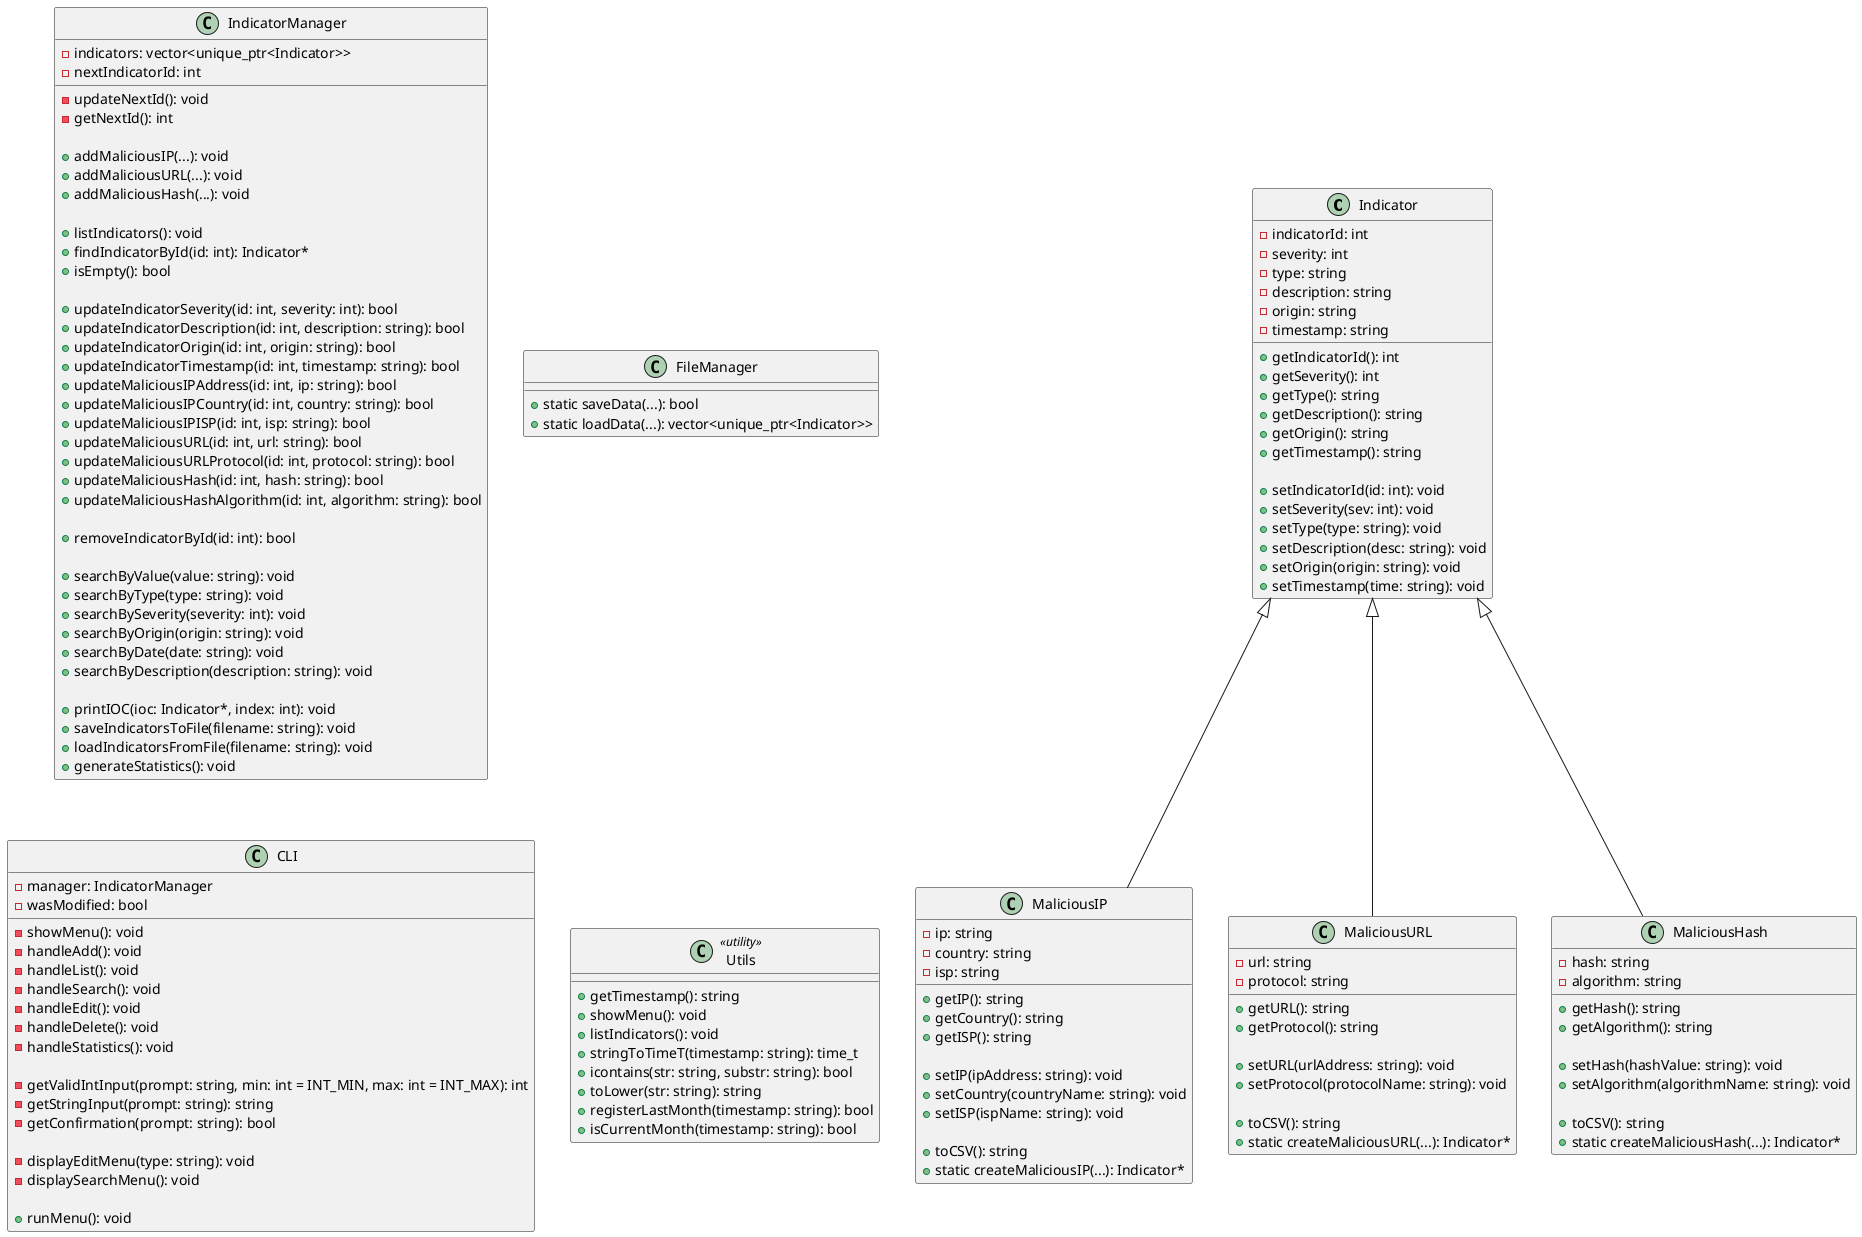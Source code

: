 @startuml

class Indicator {
  - indicatorId: int
  - severity: int
  - type: string
  - description: string
  - origin: string
  - timestamp: string

  + getIndicatorId(): int
  + getSeverity(): int
  + getType(): string
  + getDescription(): string
  + getOrigin(): string
  + getTimestamp(): string

  + setIndicatorId(id: int): void
  + setSeverity(sev: int): void
  + setType(type: string): void
  + setDescription(desc: string): void
  + setOrigin(origin: string): void
  + setTimestamp(time: string): void
}

class MaliciousIP {
  - ip: string
  - country: string
  - isp: string

  + getIP(): string
  + getCountry(): string
  + getISP(): string
  
  + setIP(ipAddress: string): void
  + setCountry(countryName: string): void
  + setISP(ispName: string): void
  
  + toCSV(): string
  + static createMaliciousIP(...): Indicator*
}
class MaliciousURL {
  - url: string
  - protocol: string

  + getURL(): string
  + getProtocol(): string
  
  + setURL(urlAddress: string): void
  + setProtocol(protocolName: string): void
  
  + toCSV(): string
  + static createMaliciousURL(...): Indicator*
}
class MaliciousHash {
  - hash: string
  - algorithm: string

  + getHash(): string
  + getAlgorithm(): string
  
  + setHash(hashValue: string): void
  + setAlgorithm(algorithmName: string): void
  
  + toCSV(): string
  + static createMaliciousHash(...): Indicator*
}

Indicator <|-- MaliciousIP
Indicator <|-- MaliciousURL
Indicator <|-- MaliciousHash

class IndicatorManager {
  - indicators: vector<unique_ptr<Indicator>>
  - nextIndicatorId: int

  ' Métodos privados
  - updateNextId(): void
  - getNextId(): int

  ' Adição de IOCs
  + addMaliciousIP(...): void
  + addMaliciousURL(...): void
  + addMaliciousHash(...): void

  ' Leitura
  + listIndicators(): void
  + findIndicatorById(id: int): Indicator*
  + isEmpty(): bool

  ' Atualização
  + updateIndicatorSeverity(id: int, severity: int): bool
  + updateIndicatorDescription(id: int, description: string): bool
  + updateIndicatorOrigin(id: int, origin: string): bool
  + updateIndicatorTimestamp(id: int, timestamp: string): bool
  + updateMaliciousIPAddress(id: int, ip: string): bool
  + updateMaliciousIPCountry(id: int, country: string): bool
  + updateMaliciousIPISP(id: int, isp: string): bool
  + updateMaliciousURL(id: int, url: string): bool
  + updateMaliciousURLProtocol(id: int, protocol: string): bool
  + updateMaliciousHash(id: int, hash: string): bool
  + updateMaliciousHashAlgorithm(id: int, algorithm: string): bool

  ' Exclusão
  + removeIndicatorById(id: int): bool

  ' Busca
  + searchByValue(value: string): void
  + searchByType(type: string): void
  + searchBySeverity(severity: int): void
  + searchByOrigin(origin: string): void
  + searchByDate(date: string): void
  + searchByDescription(description: string): void

  ' Utilidades
  + printIOC(ioc: Indicator*, index: int): void
  + saveIndicatorsToFile(filename: string): void
  + loadIndicatorsFromFile(filename: string): void
  + generateStatistics(): void
}

class FileManager {
  + static saveData(...): bool
  + static loadData(...): vector<unique_ptr<Indicator>>
}

class CLI {
  - manager: IndicatorManager
  - wasModified: bool

  ' Métodos privados de interação com o usuário
  - showMenu(): void
  - handleAdd(): void
  - handleList(): void
  - handleSearch(): void
  - handleEdit(): void
  - handleDelete(): void
  - handleStatistics(): void

  ' Métodos auxiliares de entrada
  - getValidIntInput(prompt: string, min: int = INT_MIN, max: int = INT_MAX): int
  - getStringInput(prompt: string): string
  - getConfirmation(prompt: string): bool

  ' Auxiliares de exibição de menus
  - displayEditMenu(type: string): void
  - displaySearchMenu(): void

  ' Método principal
  + runMenu(): void
}

class Utils <<utility>> {
  + getTimestamp(): string
  + showMenu(): void
  + listIndicators(): void
  + stringToTimeT(timestamp: string): time_t
  + icontains(str: string, substr: string): bool
  + toLower(str: string): string
  + registerLastMonth(timestamp: string): bool
  + isCurrentMonth(timestamp: string): bool
}

@enduml